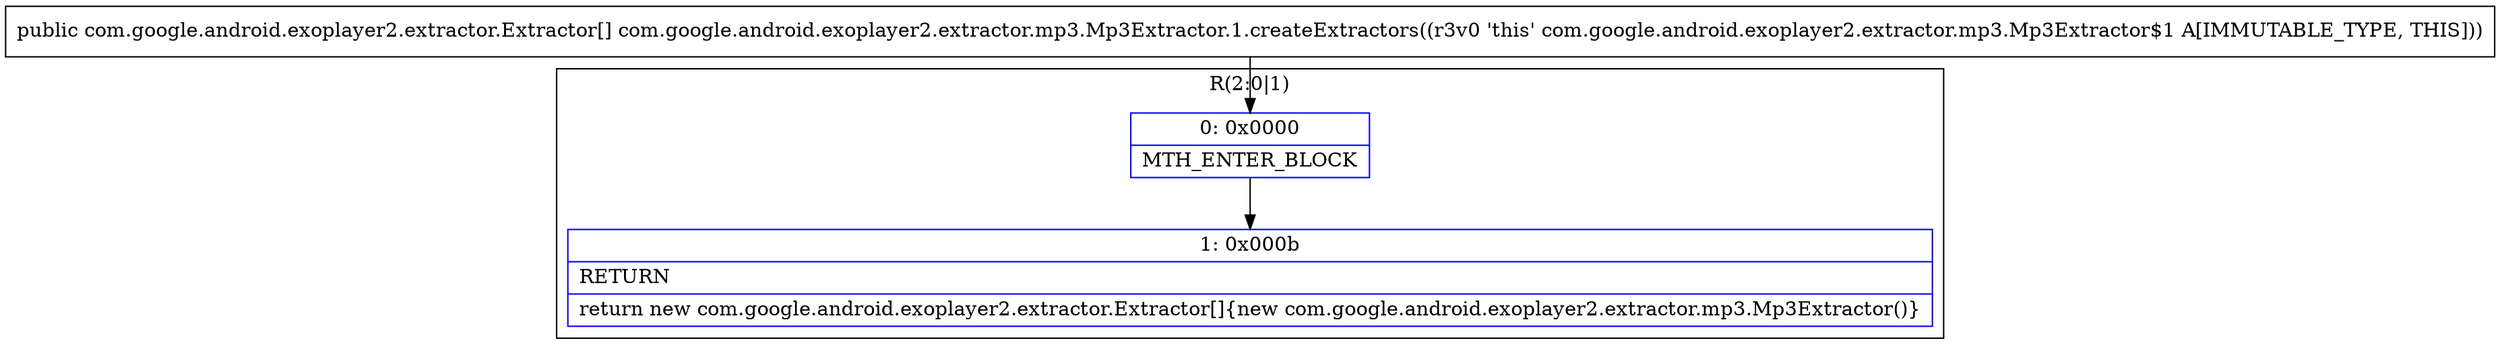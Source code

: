 digraph "CFG forcom.google.android.exoplayer2.extractor.mp3.Mp3Extractor.1.createExtractors()[Lcom\/google\/android\/exoplayer2\/extractor\/Extractor;" {
subgraph cluster_Region_179866571 {
label = "R(2:0|1)";
node [shape=record,color=blue];
Node_0 [shape=record,label="{0\:\ 0x0000|MTH_ENTER_BLOCK\l}"];
Node_1 [shape=record,label="{1\:\ 0x000b|RETURN\l|return new com.google.android.exoplayer2.extractor.Extractor[]\{new com.google.android.exoplayer2.extractor.mp3.Mp3Extractor()\}\l}"];
}
MethodNode[shape=record,label="{public com.google.android.exoplayer2.extractor.Extractor[] com.google.android.exoplayer2.extractor.mp3.Mp3Extractor.1.createExtractors((r3v0 'this' com.google.android.exoplayer2.extractor.mp3.Mp3Extractor$1 A[IMMUTABLE_TYPE, THIS])) }"];
MethodNode -> Node_0;
Node_0 -> Node_1;
}

